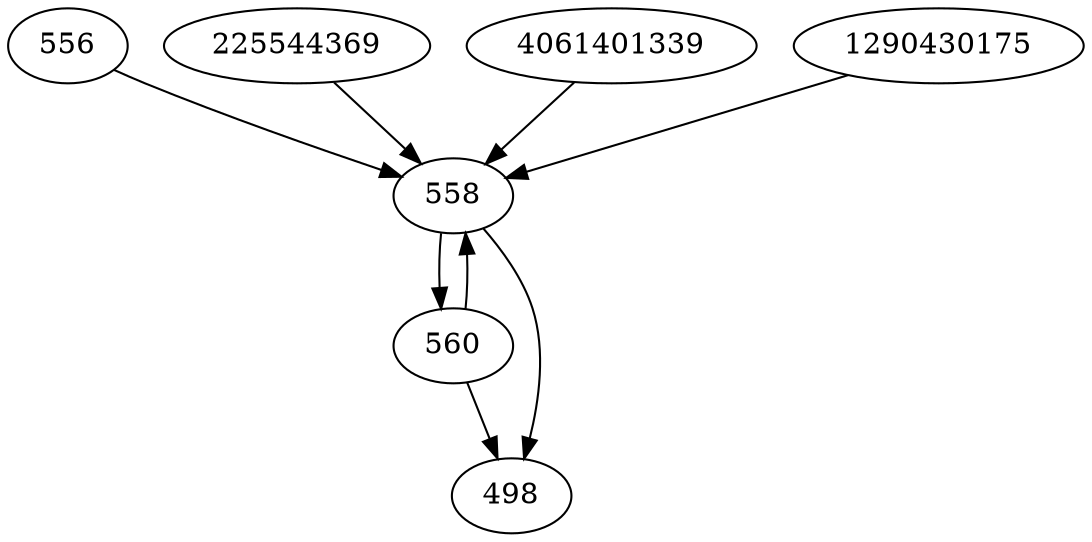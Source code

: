 strict digraph  {
556;
558;
560;
225544369;
498;
4061401339;
1290430175;
556 -> 558;
558 -> 560;
558 -> 498;
560 -> 498;
560 -> 558;
225544369 -> 558;
4061401339 -> 558;
1290430175 -> 558;
}
